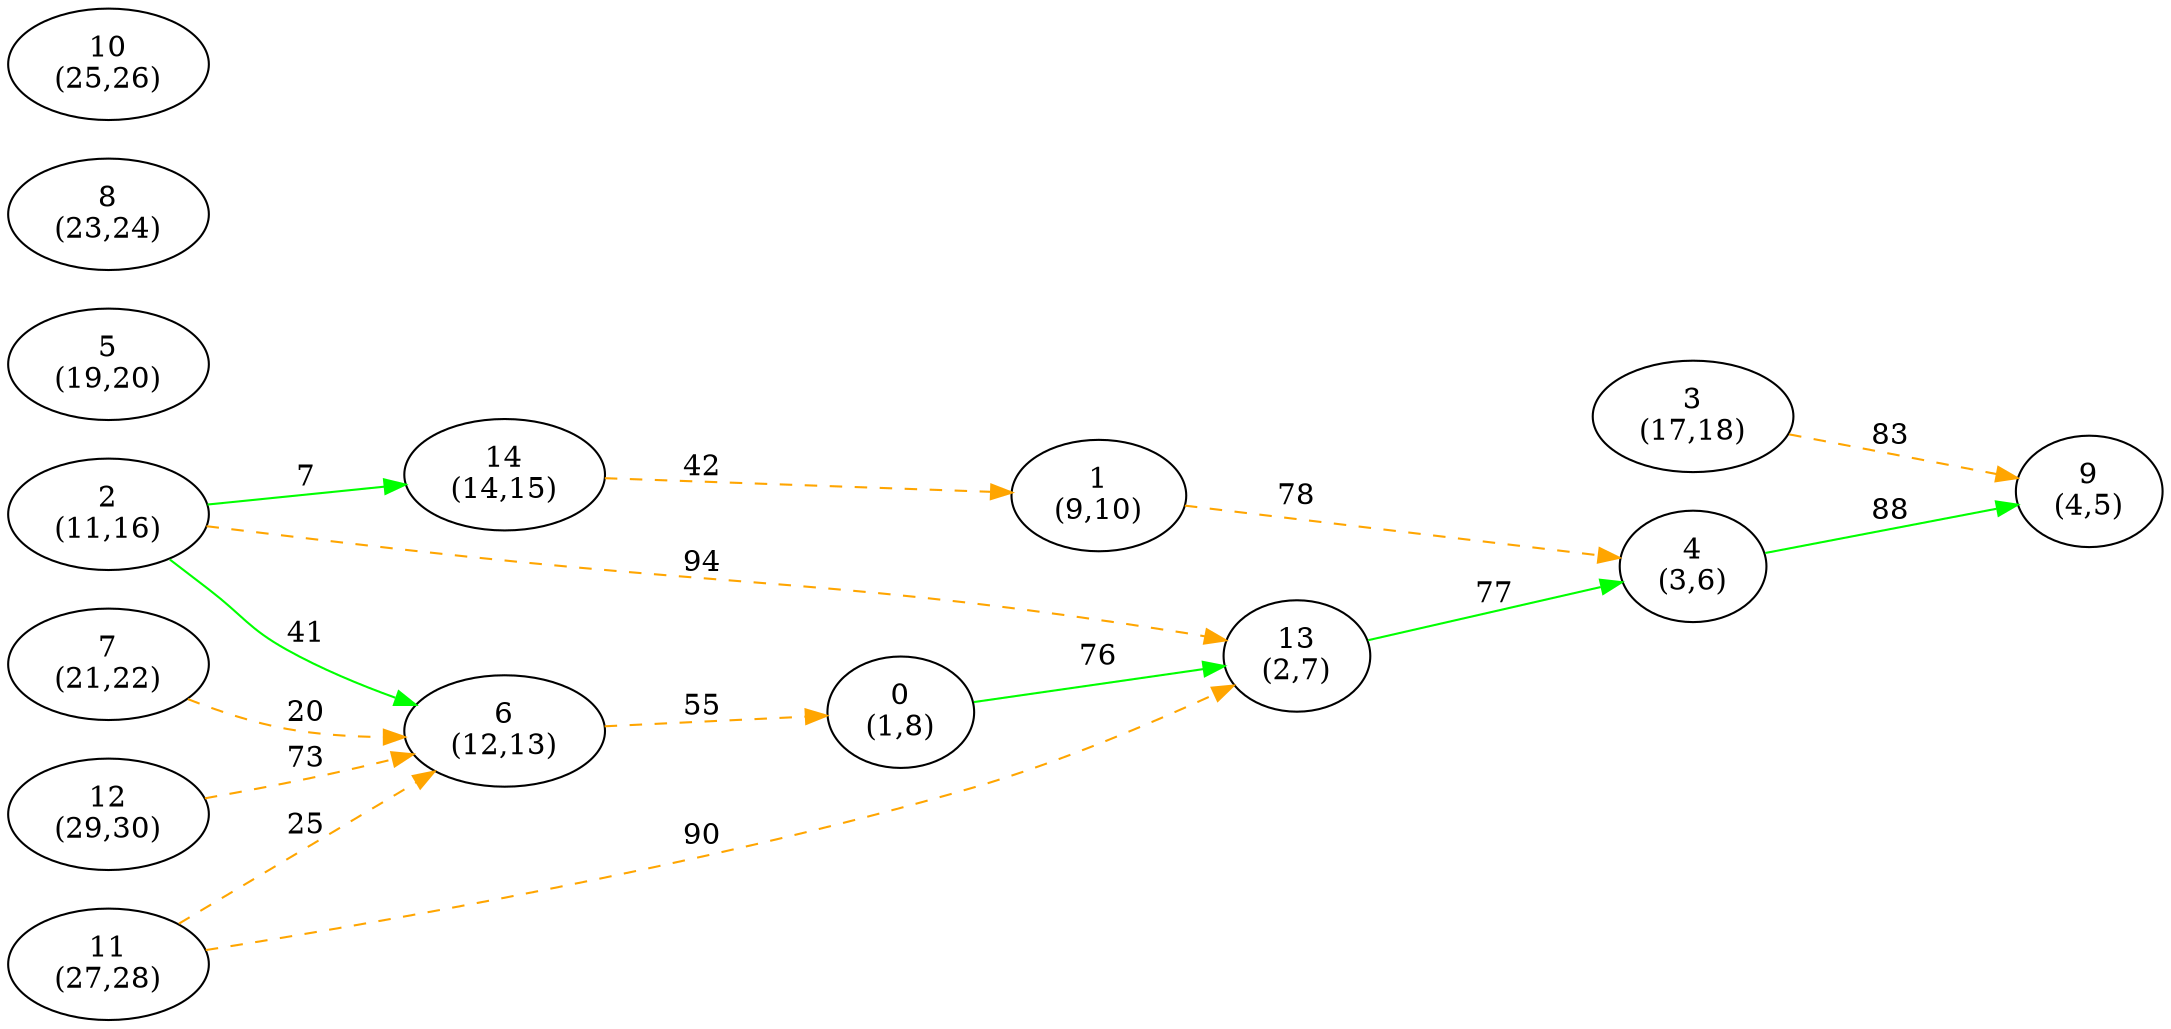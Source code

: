 digraph G {
ranksep = "equally";
rankdir = LR;
{rank = same; "0
(1,8)"; };
{rank = same; "13
(2,7)"; };
{rank = same; "4
(3,6)"; };
{rank = same; "9
(4,5)"; };
{rank = same; "1
(9,10)"; };
{rank = same; };
{rank = same; "2
(11,16)"; };
{rank = same; "6
(12,13)"; "14
(14,15)"; };
{rank = same; };
{rank = same; "3
(17,18)"; };
{rank = same; };
{rank = same; "5
(19,20)"; };
{rank = same; "7
(21,22)"; };
{rank = same; };
{rank = same; "8
(23,24)"; };
{rank = same; "10
(25,26)"; };
{rank = same; "11
(27,28)"; };
{rank = same; };
{rank = same; "12
(29,30)"; };
{rank = same; };
"0
(1,8)"->"13
(2,7)"[label="76" color = "green"];
"13
(2,7)"->"4
(3,6)"[label="77" color = "green"];
"4
(3,6)"->"9
(4,5)"[label="88" color = "green"];
"9
(4,5)"
"1
(9,10)"->"4
(3,6)"[label="78" color = "orange" style = "dashed"];
"2
(11,16)"->"6
(12,13)"[label="41" color = "green"];
"2
(11,16)"->"14
(14,15)"[label="7" color = "green"];
"2
(11,16)"->"13
(2,7)"[label="94" color = "orange" style = "dashed"];
"6
(12,13)"->"0
(1,8)"[label="55" color = "orange" style = "dashed"];
"14
(14,15)"->"1
(9,10)"[label="42" color = "orange" style = "dashed"];
"3
(17,18)"->"9
(4,5)"[label="83" color = "orange" style = "dashed"];
"5
(19,20)"
"7
(21,22)"->"6
(12,13)"[label="20" color = "orange" style = "dashed"];
"8
(23,24)"
"10
(25,26)"
"11
(27,28)"->"6
(12,13)"[label="25" color = "orange" style = "dashed"];
"11
(27,28)"->"13
(2,7)"[label="90" color = "orange" style = "dashed"];
"12
(29,30)"->"6
(12,13)"[label="73" color = "orange" style = "dashed"];
}
